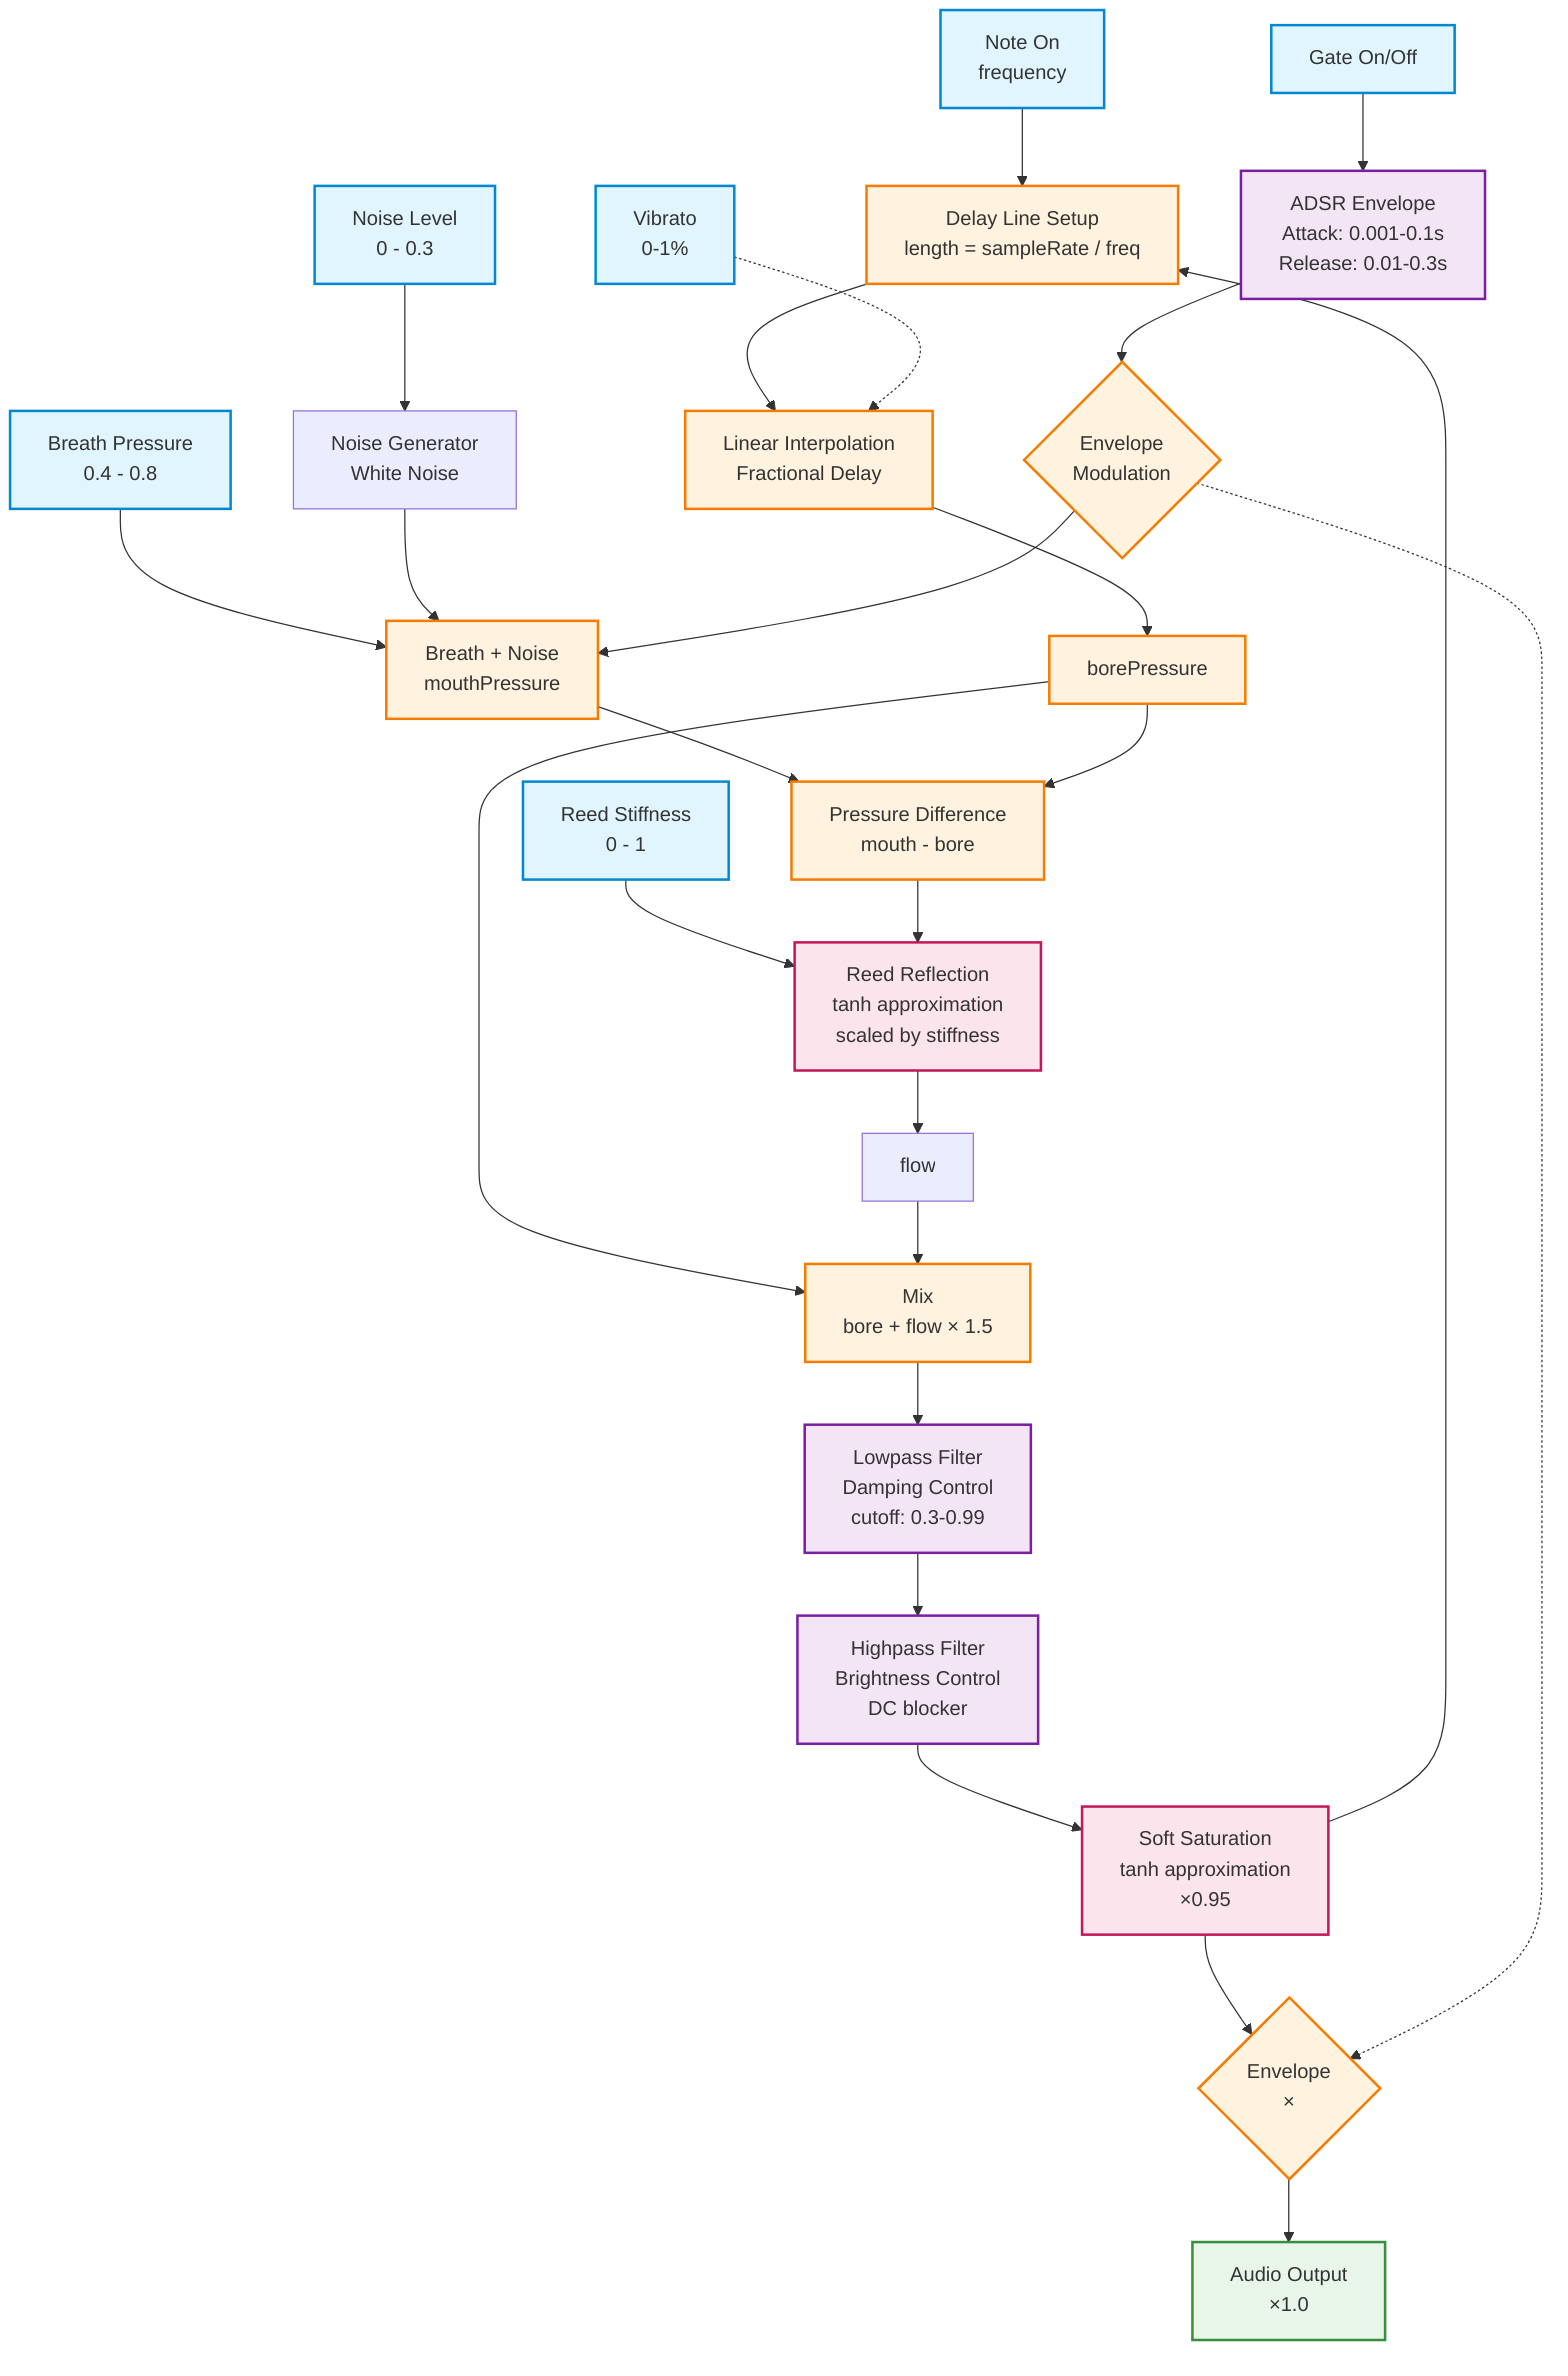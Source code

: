 graph TB
    %% Input Parameters
    NoteOn[Note On<br/>frequency] --> DelayLine[Delay Line Setup<br/>length = sampleRate / freq]
    Breath[Breath Pressure<br/>0.4 - 0.8] --> Excitation
    ReedStiff[Reed Stiffness<br/>0 - 1] --> ReedFunc
    Noise[Noise Level<br/>0 - 0.3] --> NoiseGen

    %% Envelope
    Gate[Gate On/Off] --> Envelope[ADSR Envelope<br/>Attack: 0.001-0.1s<br/>Release: 0.01-0.3s]
    Envelope --> EnvMod{Envelope<br/>Modulation}

    %% Excitation Generation
    NoiseGen[Noise Generator<br/>White Noise] --> Excitation
    EnvMod --> Excitation[Breath + Noise<br/>mouthPressure]

    %% Waveguide Feedback Loop
    DelayLine --> Interpolate[Linear Interpolation<br/>Fractional Delay]
    Interpolate --> BorePressure[borePressure]

    %% Reed Nonlinearity
    Excitation --> PressureDiff[Pressure Difference<br/>mouth - bore]
    BorePressure --> PressureDiff
    PressureDiff --> ReedFunc[Reed Reflection<br/>tanh approximation<br/>scaled by stiffness]
    ReedFunc --> Flow[flow]

    %% Mixing and Filtering
    BorePressure --> Mix[Mix<br/>bore + flow × 1.5]
    Flow --> Mix

    Mix --> LPF[Lowpass Filter<br/>Damping Control<br/>cutoff: 0.3-0.99]
    LPF --> HPF[Highpass Filter<br/>Brightness Control<br/>DC blocker]
    HPF --> Saturate[Soft Saturation<br/>tanh approximation<br/>×0.95]

    %% Feedback to Delay Line
    Saturate --> DelayLine

    %% Output
    Saturate --> EnvOut{Envelope<br/>×}
    EnvMod -.-> EnvOut
    EnvOut --> Output[Audio Output<br/>×1.0]

    %% Vibrato (optional modulation)
    Vibrato[Vibrato<br/>0-1%] -.-> Interpolate

    %% Styling
    classDef input fill:#e1f5ff,stroke:#0288d1,stroke-width:2px
    classDef process fill:#fff3e0,stroke:#f57c00,stroke-width:2px
    classDef nonlinear fill:#fce4ec,stroke:#c2185b,stroke-width:2px
    classDef filter fill:#f3e5f5,stroke:#7b1fa2,stroke-width:2px
    classDef output fill:#e8f5e9,stroke:#388e3c,stroke-width:2px

    class NoteOn,Breath,ReedStiff,Noise,Gate,Vibrato input
    class DelayLine,Excitation,Interpolate,BorePressure,PressureDiff,Mix,EnvMod,EnvOut process
    class ReedFunc,Saturate nonlinear
    class LPF,HPF,Envelope filter
    class Output output